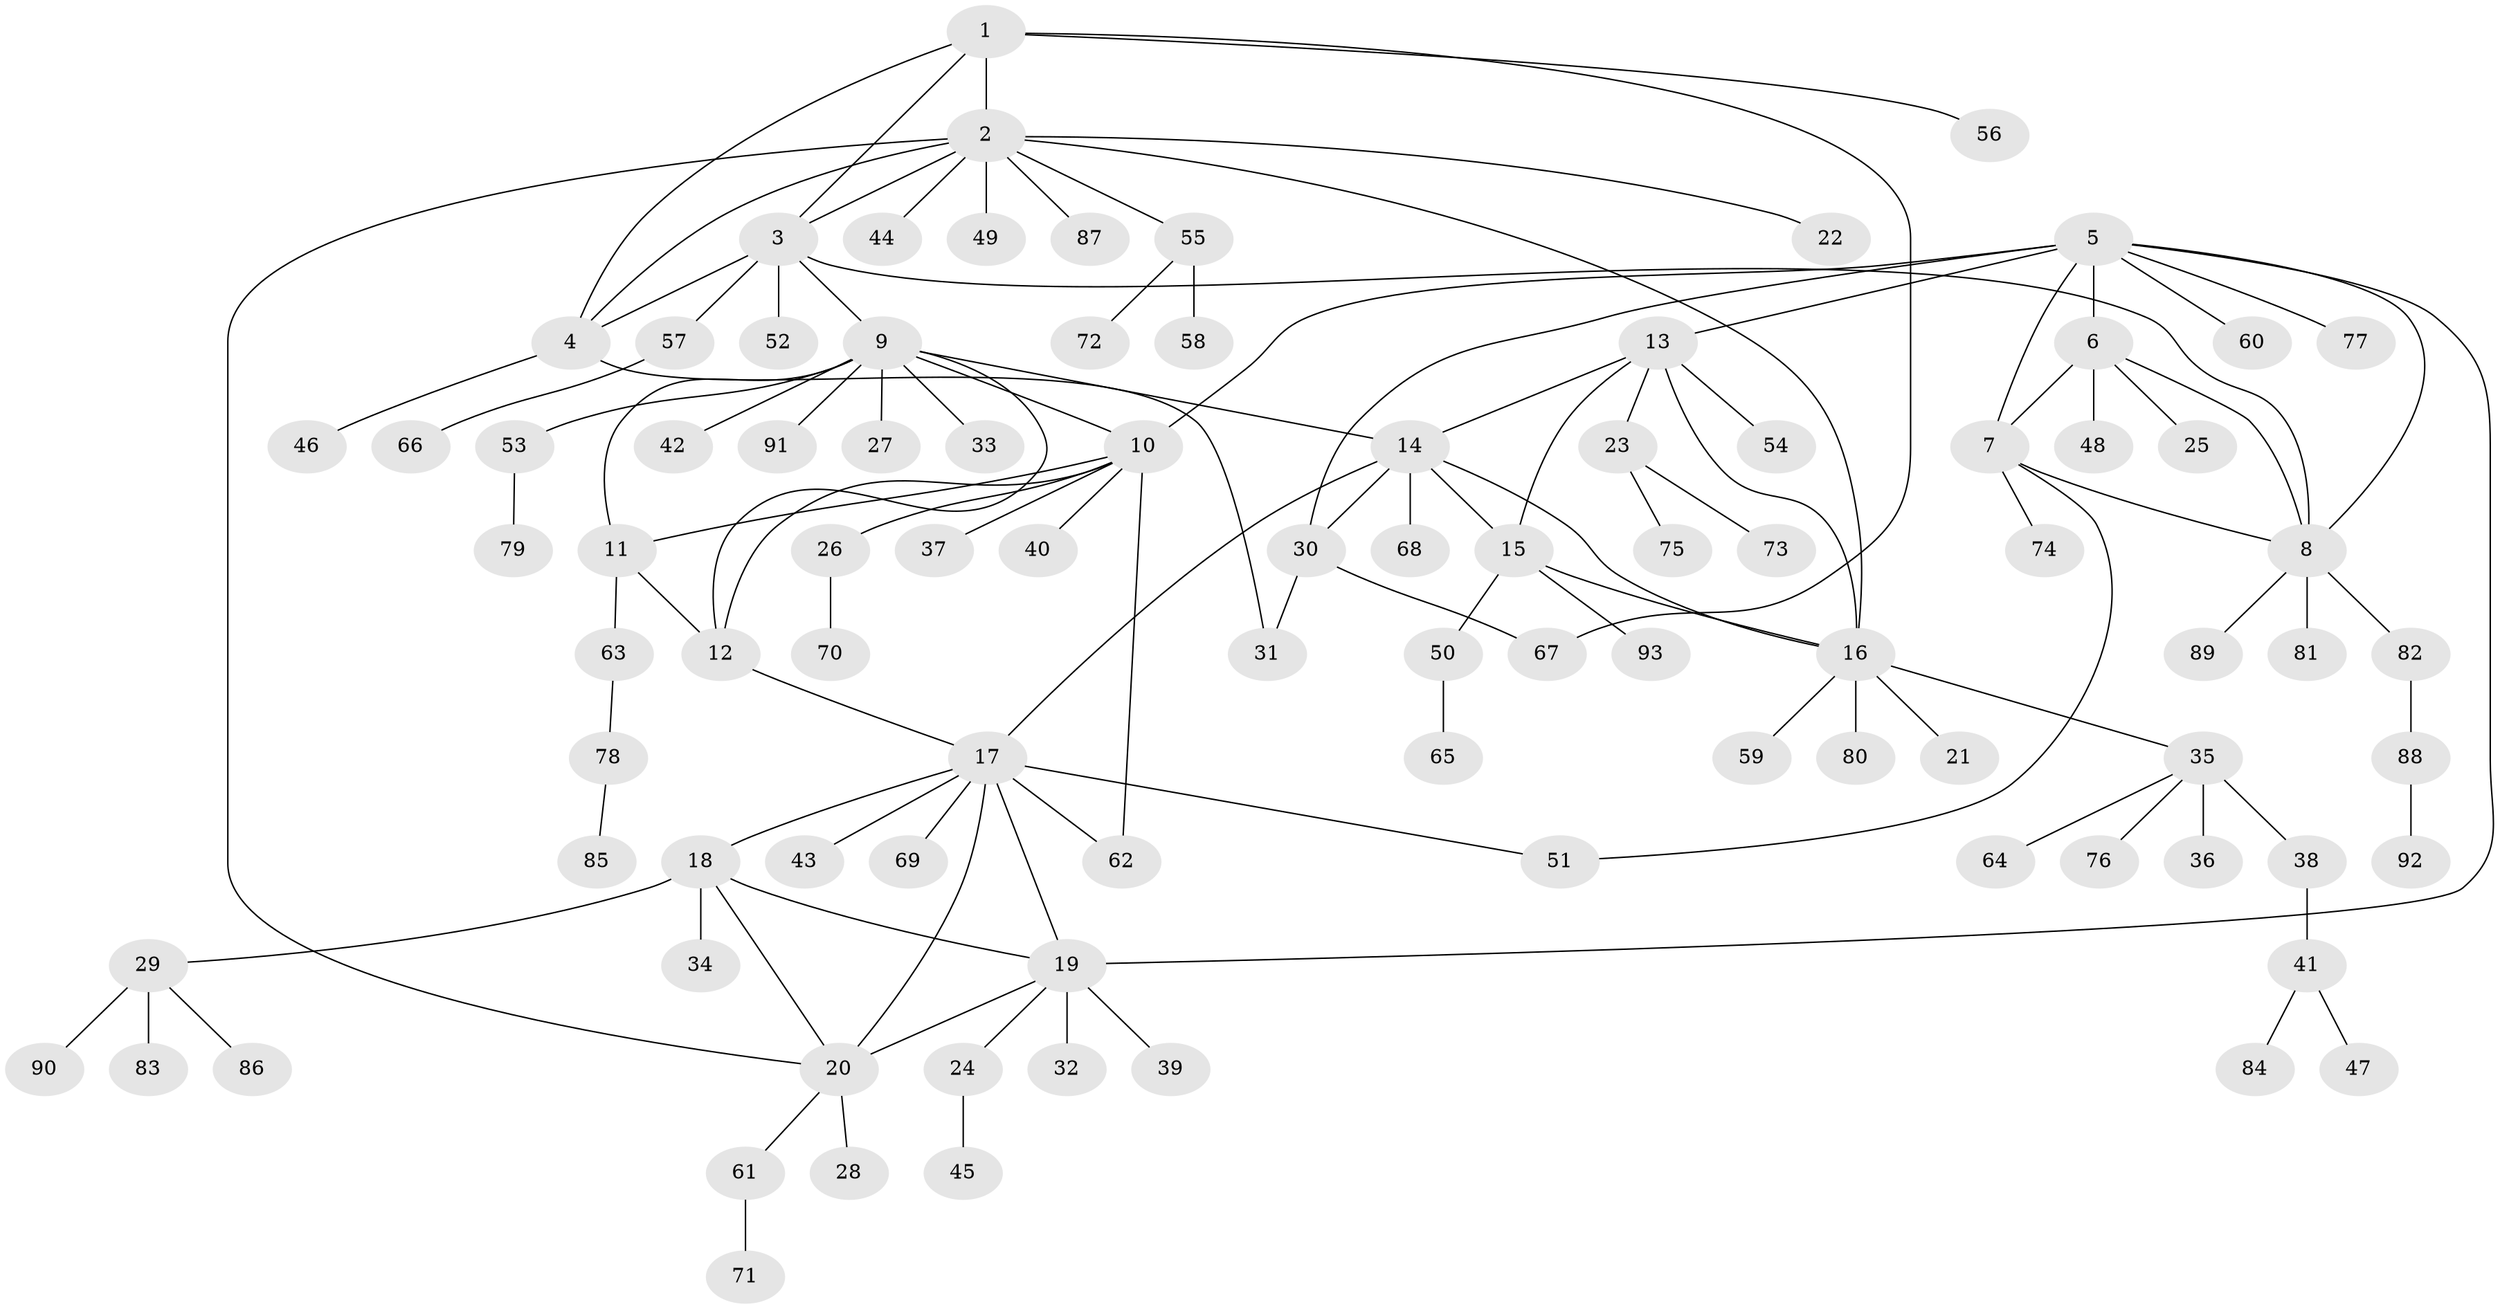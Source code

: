 // Generated by graph-tools (version 1.1) at 2025/15/03/09/25 04:15:46]
// undirected, 93 vertices, 118 edges
graph export_dot {
graph [start="1"]
  node [color=gray90,style=filled];
  1;
  2;
  3;
  4;
  5;
  6;
  7;
  8;
  9;
  10;
  11;
  12;
  13;
  14;
  15;
  16;
  17;
  18;
  19;
  20;
  21;
  22;
  23;
  24;
  25;
  26;
  27;
  28;
  29;
  30;
  31;
  32;
  33;
  34;
  35;
  36;
  37;
  38;
  39;
  40;
  41;
  42;
  43;
  44;
  45;
  46;
  47;
  48;
  49;
  50;
  51;
  52;
  53;
  54;
  55;
  56;
  57;
  58;
  59;
  60;
  61;
  62;
  63;
  64;
  65;
  66;
  67;
  68;
  69;
  70;
  71;
  72;
  73;
  74;
  75;
  76;
  77;
  78;
  79;
  80;
  81;
  82;
  83;
  84;
  85;
  86;
  87;
  88;
  89;
  90;
  91;
  92;
  93;
  1 -- 2;
  1 -- 3;
  1 -- 4;
  1 -- 56;
  1 -- 67;
  2 -- 3;
  2 -- 4;
  2 -- 16;
  2 -- 20;
  2 -- 22;
  2 -- 44;
  2 -- 49;
  2 -- 55;
  2 -- 87;
  3 -- 4;
  3 -- 8;
  3 -- 9;
  3 -- 52;
  3 -- 57;
  4 -- 31;
  4 -- 46;
  5 -- 6;
  5 -- 7;
  5 -- 8;
  5 -- 10;
  5 -- 13;
  5 -- 19;
  5 -- 30;
  5 -- 60;
  5 -- 77;
  6 -- 7;
  6 -- 8;
  6 -- 25;
  6 -- 48;
  7 -- 8;
  7 -- 51;
  7 -- 74;
  8 -- 81;
  8 -- 82;
  8 -- 89;
  9 -- 10;
  9 -- 11;
  9 -- 12;
  9 -- 14;
  9 -- 27;
  9 -- 33;
  9 -- 42;
  9 -- 53;
  9 -- 91;
  10 -- 11;
  10 -- 12;
  10 -- 26;
  10 -- 37;
  10 -- 40;
  10 -- 62;
  11 -- 12;
  11 -- 63;
  12 -- 17;
  13 -- 14;
  13 -- 15;
  13 -- 16;
  13 -- 23;
  13 -- 54;
  14 -- 15;
  14 -- 16;
  14 -- 17;
  14 -- 30;
  14 -- 68;
  15 -- 16;
  15 -- 50;
  15 -- 93;
  16 -- 21;
  16 -- 35;
  16 -- 59;
  16 -- 80;
  17 -- 18;
  17 -- 19;
  17 -- 20;
  17 -- 43;
  17 -- 51;
  17 -- 62;
  17 -- 69;
  18 -- 19;
  18 -- 20;
  18 -- 29;
  18 -- 34;
  19 -- 20;
  19 -- 24;
  19 -- 32;
  19 -- 39;
  20 -- 28;
  20 -- 61;
  23 -- 73;
  23 -- 75;
  24 -- 45;
  26 -- 70;
  29 -- 83;
  29 -- 86;
  29 -- 90;
  30 -- 31;
  30 -- 67;
  35 -- 36;
  35 -- 38;
  35 -- 64;
  35 -- 76;
  38 -- 41;
  41 -- 47;
  41 -- 84;
  50 -- 65;
  53 -- 79;
  55 -- 58;
  55 -- 72;
  57 -- 66;
  61 -- 71;
  63 -- 78;
  78 -- 85;
  82 -- 88;
  88 -- 92;
}
